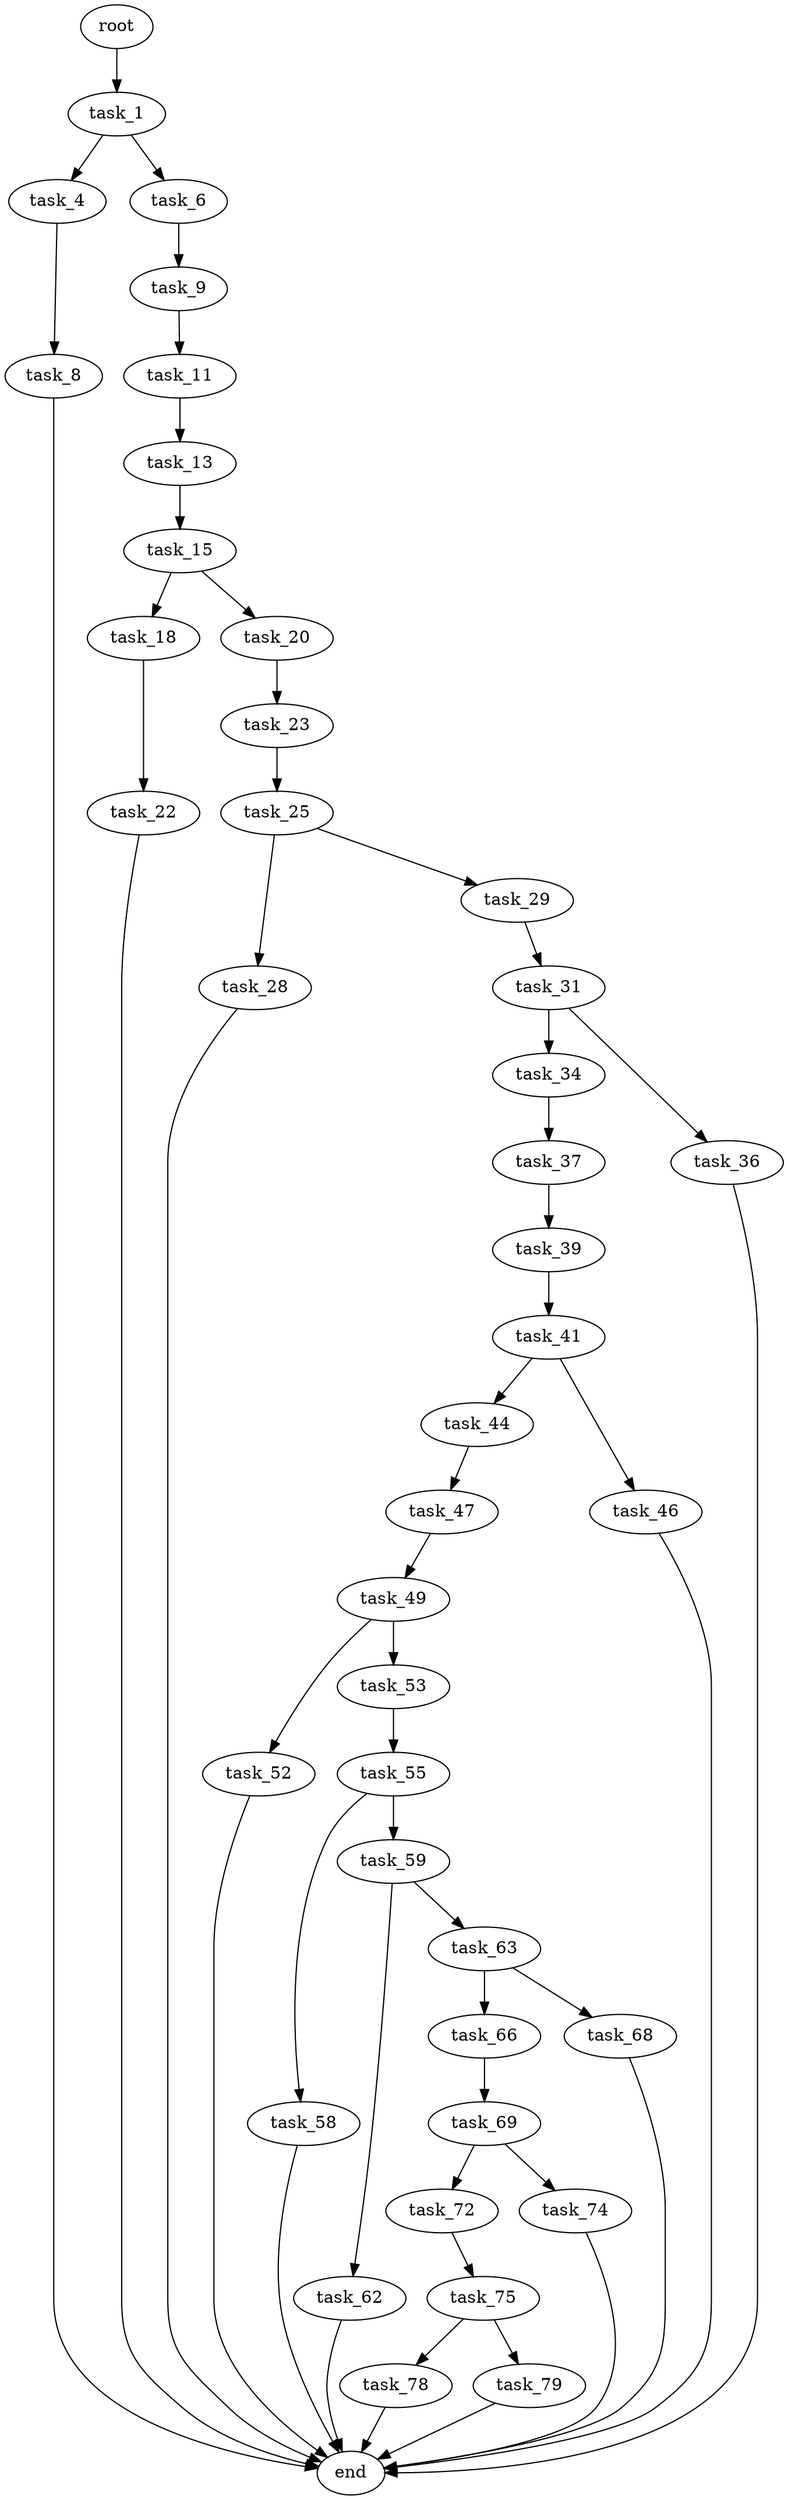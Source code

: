 digraph G {
  root [size="0.000000"];
  task_1 [size="172647923110.000000"];
  task_4 [size="10556983959.000000"];
  task_6 [size="28991029248.000000"];
  task_8 [size="23947439489.000000"];
  task_9 [size="134217728000.000000"];
  task_11 [size="27283315732.000000"];
  task_13 [size="2114566935.000000"];
  task_15 [size="7561473508.000000"];
  task_18 [size="2651554178.000000"];
  task_20 [size="46473150702.000000"];
  task_22 [size="1300689685147.000000"];
  task_23 [size="231928233984.000000"];
  task_25 [size="939660852.000000"];
  task_28 [size="34339435088.000000"];
  task_29 [size="68719476736.000000"];
  task_31 [size="34418238949.000000"];
  task_34 [size="88362350972.000000"];
  task_36 [size="286215145010.000000"];
  task_37 [size="13099345780.000000"];
  task_39 [size="561629197305.000000"];
  task_41 [size="16382697496.000000"];
  task_44 [size="1982446186.000000"];
  task_46 [size="139984403012.000000"];
  task_47 [size="5144434111.000000"];
  task_49 [size="69458318104.000000"];
  task_52 [size="231928233984.000000"];
  task_53 [size="1073741824000.000000"];
  task_55 [size="25916296874.000000"];
  task_58 [size="5140867124.000000"];
  task_59 [size="1104032201194.000000"];
  task_62 [size="348314632301.000000"];
  task_63 [size="1281302473505.000000"];
  task_66 [size="9058710238.000000"];
  task_68 [size="6647149062.000000"];
  task_69 [size="231928233984.000000"];
  task_72 [size="531051999594.000000"];
  task_74 [size="203498004224.000000"];
  task_75 [size="36773368197.000000"];
  task_78 [size="141566706604.000000"];
  task_79 [size="228026022013.000000"];
  end [size="0.000000"];

  root -> task_1 [size="1.000000"];
  task_1 -> task_4 [size="411041792.000000"];
  task_1 -> task_6 [size="411041792.000000"];
  task_4 -> task_8 [size="679477248.000000"];
  task_6 -> task_9 [size="75497472.000000"];
  task_8 -> end [size="1.000000"];
  task_9 -> task_11 [size="209715200.000000"];
  task_11 -> task_13 [size="536870912.000000"];
  task_13 -> task_15 [size="134217728.000000"];
  task_15 -> task_18 [size="134217728.000000"];
  task_15 -> task_20 [size="134217728.000000"];
  task_18 -> task_22 [size="134217728.000000"];
  task_20 -> task_23 [size="838860800.000000"];
  task_22 -> end [size="1.000000"];
  task_23 -> task_25 [size="301989888.000000"];
  task_25 -> task_28 [size="33554432.000000"];
  task_25 -> task_29 [size="33554432.000000"];
  task_28 -> end [size="1.000000"];
  task_29 -> task_31 [size="134217728.000000"];
  task_31 -> task_34 [size="75497472.000000"];
  task_31 -> task_36 [size="75497472.000000"];
  task_34 -> task_37 [size="209715200.000000"];
  task_36 -> end [size="1.000000"];
  task_37 -> task_39 [size="209715200.000000"];
  task_39 -> task_41 [size="838860800.000000"];
  task_41 -> task_44 [size="33554432.000000"];
  task_41 -> task_46 [size="33554432.000000"];
  task_44 -> task_47 [size="75497472.000000"];
  task_46 -> end [size="1.000000"];
  task_47 -> task_49 [size="134217728.000000"];
  task_49 -> task_52 [size="134217728.000000"];
  task_49 -> task_53 [size="134217728.000000"];
  task_52 -> end [size="1.000000"];
  task_53 -> task_55 [size="838860800.000000"];
  task_55 -> task_58 [size="679477248.000000"];
  task_55 -> task_59 [size="679477248.000000"];
  task_58 -> end [size="1.000000"];
  task_59 -> task_62 [size="838860800.000000"];
  task_59 -> task_63 [size="838860800.000000"];
  task_62 -> end [size="1.000000"];
  task_63 -> task_66 [size="838860800.000000"];
  task_63 -> task_68 [size="838860800.000000"];
  task_66 -> task_69 [size="536870912.000000"];
  task_68 -> end [size="1.000000"];
  task_69 -> task_72 [size="301989888.000000"];
  task_69 -> task_74 [size="301989888.000000"];
  task_72 -> task_75 [size="679477248.000000"];
  task_74 -> end [size="1.000000"];
  task_75 -> task_78 [size="75497472.000000"];
  task_75 -> task_79 [size="75497472.000000"];
  task_78 -> end [size="1.000000"];
  task_79 -> end [size="1.000000"];
}
